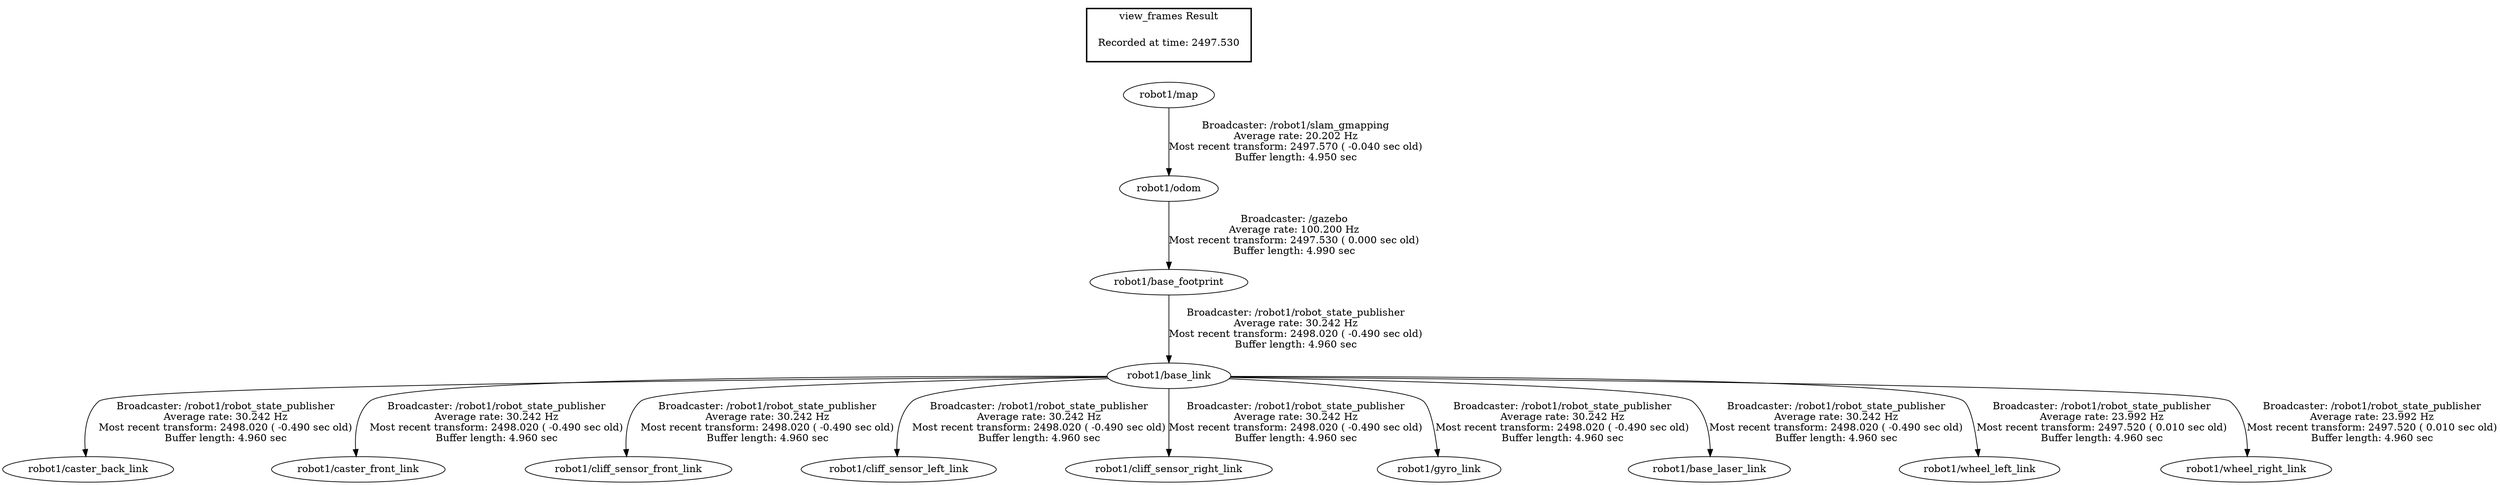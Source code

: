 digraph G {
"robot1/odom" -> "robot1/base_footprint"[label="Broadcaster: /gazebo\nAverage rate: 100.200 Hz\nMost recent transform: 2497.530 ( 0.000 sec old)\nBuffer length: 4.990 sec\n"];
"robot1/map" -> "robot1/odom"[label="Broadcaster: /robot1/slam_gmapping\nAverage rate: 20.202 Hz\nMost recent transform: 2497.570 ( -0.040 sec old)\nBuffer length: 4.950 sec\n"];
"robot1/base_footprint" -> "robot1/base_link"[label="Broadcaster: /robot1/robot_state_publisher\nAverage rate: 30.242 Hz\nMost recent transform: 2498.020 ( -0.490 sec old)\nBuffer length: 4.960 sec\n"];
"robot1/base_link" -> "robot1/caster_back_link"[label="Broadcaster: /robot1/robot_state_publisher\nAverage rate: 30.242 Hz\nMost recent transform: 2498.020 ( -0.490 sec old)\nBuffer length: 4.960 sec\n"];
"robot1/base_link" -> "robot1/caster_front_link"[label="Broadcaster: /robot1/robot_state_publisher\nAverage rate: 30.242 Hz\nMost recent transform: 2498.020 ( -0.490 sec old)\nBuffer length: 4.960 sec\n"];
"robot1/base_link" -> "robot1/cliff_sensor_front_link"[label="Broadcaster: /robot1/robot_state_publisher\nAverage rate: 30.242 Hz\nMost recent transform: 2498.020 ( -0.490 sec old)\nBuffer length: 4.960 sec\n"];
"robot1/base_link" -> "robot1/cliff_sensor_left_link"[label="Broadcaster: /robot1/robot_state_publisher\nAverage rate: 30.242 Hz\nMost recent transform: 2498.020 ( -0.490 sec old)\nBuffer length: 4.960 sec\n"];
"robot1/base_link" -> "robot1/cliff_sensor_right_link"[label="Broadcaster: /robot1/robot_state_publisher\nAverage rate: 30.242 Hz\nMost recent transform: 2498.020 ( -0.490 sec old)\nBuffer length: 4.960 sec\n"];
"robot1/base_link" -> "robot1/gyro_link"[label="Broadcaster: /robot1/robot_state_publisher\nAverage rate: 30.242 Hz\nMost recent transform: 2498.020 ( -0.490 sec old)\nBuffer length: 4.960 sec\n"];
"robot1/base_link" -> "robot1/base_laser_link"[label="Broadcaster: /robot1/robot_state_publisher\nAverage rate: 30.242 Hz\nMost recent transform: 2498.020 ( -0.490 sec old)\nBuffer length: 4.960 sec\n"];
"robot1/base_link" -> "robot1/wheel_left_link"[label="Broadcaster: /robot1/robot_state_publisher\nAverage rate: 23.992 Hz\nMost recent transform: 2497.520 ( 0.010 sec old)\nBuffer length: 4.960 sec\n"];
"robot1/base_link" -> "robot1/wheel_right_link"[label="Broadcaster: /robot1/robot_state_publisher\nAverage rate: 23.992 Hz\nMost recent transform: 2497.520 ( 0.010 sec old)\nBuffer length: 4.960 sec\n"];
edge [style=invis];
 subgraph cluster_legend { style=bold; color=black; label ="view_frames Result";
"Recorded at time: 2497.530"[ shape=plaintext ] ;
 }->"robot1/map";
}